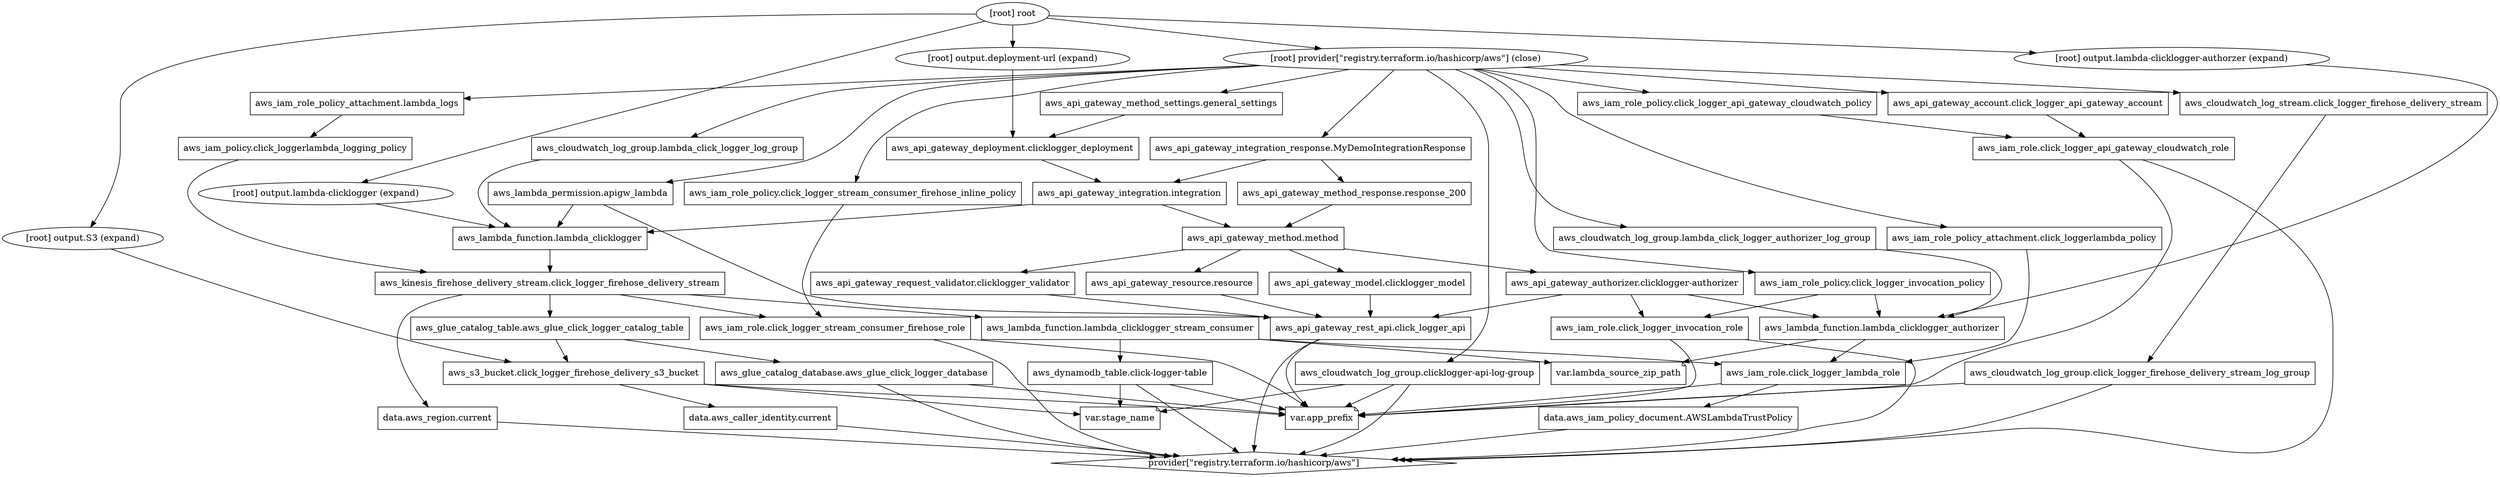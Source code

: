 digraph {
	compound = "true"
	newrank = "true"
	subgraph "root" {
		"[root] aws_api_gateway_account.click_logger_api_gateway_account (expand)" [label = "aws_api_gateway_account.click_logger_api_gateway_account", shape = "box"]
		"[root] aws_api_gateway_authorizer.clicklogger-authorizer (expand)" [label = "aws_api_gateway_authorizer.clicklogger-authorizer", shape = "box"]
		"[root] aws_api_gateway_deployment.clicklogger_deployment (expand)" [label = "aws_api_gateway_deployment.clicklogger_deployment", shape = "box"]
		"[root] aws_api_gateway_integration.integration (expand)" [label = "aws_api_gateway_integration.integration", shape = "box"]
		"[root] aws_api_gateway_integration_response.MyDemoIntegrationResponse (expand)" [label = "aws_api_gateway_integration_response.MyDemoIntegrationResponse", shape = "box"]
		"[root] aws_api_gateway_method.method (expand)" [label = "aws_api_gateway_method.method", shape = "box"]
		"[root] aws_api_gateway_method_response.response_200 (expand)" [label = "aws_api_gateway_method_response.response_200", shape = "box"]
		"[root] aws_api_gateway_method_settings.general_settings (expand)" [label = "aws_api_gateway_method_settings.general_settings", shape = "box"]
		"[root] aws_api_gateway_model.clicklogger_model (expand)" [label = "aws_api_gateway_model.clicklogger_model", shape = "box"]
		"[root] aws_api_gateway_request_validator.clicklogger_validator (expand)" [label = "aws_api_gateway_request_validator.clicklogger_validator", shape = "box"]
		"[root] aws_api_gateway_resource.resource (expand)" [label = "aws_api_gateway_resource.resource", shape = "box"]
		"[root] aws_api_gateway_rest_api.click_logger_api (expand)" [label = "aws_api_gateway_rest_api.click_logger_api", shape = "box"]
		"[root] aws_cloudwatch_log_group.click_logger_firehose_delivery_stream_log_group (expand)" [label = "aws_cloudwatch_log_group.click_logger_firehose_delivery_stream_log_group", shape = "box"]
		"[root] aws_cloudwatch_log_group.clicklogger-api-log-group (expand)" [label = "aws_cloudwatch_log_group.clicklogger-api-log-group", shape = "box"]
		"[root] aws_cloudwatch_log_group.lambda_click_logger_authorizer_log_group (expand)" [label = "aws_cloudwatch_log_group.lambda_click_logger_authorizer_log_group", shape = "box"]
		"[root] aws_cloudwatch_log_group.lambda_click_logger_log_group (expand)" [label = "aws_cloudwatch_log_group.lambda_click_logger_log_group", shape = "box"]
		"[root] aws_cloudwatch_log_stream.click_logger_firehose_delivery_stream (expand)" [label = "aws_cloudwatch_log_stream.click_logger_firehose_delivery_stream", shape = "box"]
		"[root] aws_dynamodb_table.click-logger-table (expand)" [label = "aws_dynamodb_table.click-logger-table", shape = "box"]
		"[root] aws_glue_catalog_database.aws_glue_click_logger_database (expand)" [label = "aws_glue_catalog_database.aws_glue_click_logger_database", shape = "box"]
		"[root] aws_glue_catalog_table.aws_glue_click_logger_catalog_table (expand)" [label = "aws_glue_catalog_table.aws_glue_click_logger_catalog_table", shape = "box"]
		"[root] aws_iam_policy.click_loggerlambda_logging_policy (expand)" [label = "aws_iam_policy.click_loggerlambda_logging_policy", shape = "box"]
		"[root] aws_iam_role.click_logger_api_gateway_cloudwatch_role (expand)" [label = "aws_iam_role.click_logger_api_gateway_cloudwatch_role", shape = "box"]
		"[root] aws_iam_role.click_logger_invocation_role (expand)" [label = "aws_iam_role.click_logger_invocation_role", shape = "box"]
		"[root] aws_iam_role.click_logger_lambda_role (expand)" [label = "aws_iam_role.click_logger_lambda_role", shape = "box"]
		"[root] aws_iam_role.click_logger_stream_consumer_firehose_role (expand)" [label = "aws_iam_role.click_logger_stream_consumer_firehose_role", shape = "box"]
		"[root] aws_iam_role_policy.click_logger_api_gateway_cloudwatch_policy (expand)" [label = "aws_iam_role_policy.click_logger_api_gateway_cloudwatch_policy", shape = "box"]
		"[root] aws_iam_role_policy.click_logger_invocation_policy (expand)" [label = "aws_iam_role_policy.click_logger_invocation_policy", shape = "box"]
		"[root] aws_iam_role_policy.click_logger_stream_consumer_firehose_inline_policy (expand)" [label = "aws_iam_role_policy.click_logger_stream_consumer_firehose_inline_policy", shape = "box"]
		"[root] aws_iam_role_policy_attachment.click_loggerlambda_policy (expand)" [label = "aws_iam_role_policy_attachment.click_loggerlambda_policy", shape = "box"]
		"[root] aws_iam_role_policy_attachment.lambda_logs (expand)" [label = "aws_iam_role_policy_attachment.lambda_logs", shape = "box"]
		"[root] aws_kinesis_firehose_delivery_stream.click_logger_firehose_delivery_stream (expand)" [label = "aws_kinesis_firehose_delivery_stream.click_logger_firehose_delivery_stream", shape = "box"]
		"[root] aws_lambda_function.lambda_clicklogger (expand)" [label = "aws_lambda_function.lambda_clicklogger", shape = "box"]
		"[root] aws_lambda_function.lambda_clicklogger_authorizer (expand)" [label = "aws_lambda_function.lambda_clicklogger_authorizer", shape = "box"]
		"[root] aws_lambda_function.lambda_clicklogger_stream_consumer (expand)" [label = "aws_lambda_function.lambda_clicklogger_stream_consumer", shape = "box"]
		"[root] aws_lambda_permission.apigw_lambda (expand)" [label = "aws_lambda_permission.apigw_lambda", shape = "box"]
		"[root] aws_s3_bucket.click_logger_firehose_delivery_s3_bucket (expand)" [label = "aws_s3_bucket.click_logger_firehose_delivery_s3_bucket", shape = "box"]
		"[root] data.aws_caller_identity.current (expand)" [label = "data.aws_caller_identity.current", shape = "box"]
		"[root] data.aws_iam_policy_document.AWSLambdaTrustPolicy (expand)" [label = "data.aws_iam_policy_document.AWSLambdaTrustPolicy", shape = "box"]
		"[root] data.aws_region.current (expand)" [label = "data.aws_region.current", shape = "box"]
		"[root] provider[\"registry.terraform.io/hashicorp/aws\"]" [label = "provider[\"registry.terraform.io/hashicorp/aws\"]", shape = "diamond"]
		"[root] var.app_prefix" [label = "var.app_prefix", shape = "note"]
		"[root] var.lambda_source_zip_path" [label = "var.lambda_source_zip_path", shape = "note"]
		"[root] var.stage_name" [label = "var.stage_name", shape = "note"]
		"[root] aws_api_gateway_account.click_logger_api_gateway_account (expand)" -> "[root] aws_iam_role.click_logger_api_gateway_cloudwatch_role (expand)"
		"[root] aws_api_gateway_authorizer.clicklogger-authorizer (expand)" -> "[root] aws_api_gateway_rest_api.click_logger_api (expand)"
		"[root] aws_api_gateway_authorizer.clicklogger-authorizer (expand)" -> "[root] aws_iam_role.click_logger_invocation_role (expand)"
		"[root] aws_api_gateway_authorizer.clicklogger-authorizer (expand)" -> "[root] aws_lambda_function.lambda_clicklogger_authorizer (expand)"
		"[root] aws_api_gateway_deployment.clicklogger_deployment (expand)" -> "[root] aws_api_gateway_integration.integration (expand)"
		"[root] aws_api_gateway_integration.integration (expand)" -> "[root] aws_api_gateway_method.method (expand)"
		"[root] aws_api_gateway_integration.integration (expand)" -> "[root] aws_lambda_function.lambda_clicklogger (expand)"
		"[root] aws_api_gateway_integration_response.MyDemoIntegrationResponse (expand)" -> "[root] aws_api_gateway_integration.integration (expand)"
		"[root] aws_api_gateway_integration_response.MyDemoIntegrationResponse (expand)" -> "[root] aws_api_gateway_method_response.response_200 (expand)"
		"[root] aws_api_gateway_method.method (expand)" -> "[root] aws_api_gateway_authorizer.clicklogger-authorizer (expand)"
		"[root] aws_api_gateway_method.method (expand)" -> "[root] aws_api_gateway_model.clicklogger_model (expand)"
		"[root] aws_api_gateway_method.method (expand)" -> "[root] aws_api_gateway_request_validator.clicklogger_validator (expand)"
		"[root] aws_api_gateway_method.method (expand)" -> "[root] aws_api_gateway_resource.resource (expand)"
		"[root] aws_api_gateway_method_response.response_200 (expand)" -> "[root] aws_api_gateway_method.method (expand)"
		"[root] aws_api_gateway_method_settings.general_settings (expand)" -> "[root] aws_api_gateway_deployment.clicklogger_deployment (expand)"
		"[root] aws_api_gateway_model.clicklogger_model (expand)" -> "[root] aws_api_gateway_rest_api.click_logger_api (expand)"
		"[root] aws_api_gateway_request_validator.clicklogger_validator (expand)" -> "[root] aws_api_gateway_rest_api.click_logger_api (expand)"
		"[root] aws_api_gateway_resource.resource (expand)" -> "[root] aws_api_gateway_rest_api.click_logger_api (expand)"
		"[root] aws_api_gateway_rest_api.click_logger_api (expand)" -> "[root] provider[\"registry.terraform.io/hashicorp/aws\"]"
		"[root] aws_api_gateway_rest_api.click_logger_api (expand)" -> "[root] var.app_prefix"
		"[root] aws_cloudwatch_log_group.click_logger_firehose_delivery_stream_log_group (expand)" -> "[root] provider[\"registry.terraform.io/hashicorp/aws\"]"
		"[root] aws_cloudwatch_log_group.click_logger_firehose_delivery_stream_log_group (expand)" -> "[root] var.app_prefix"
		"[root] aws_cloudwatch_log_group.clicklogger-api-log-group (expand)" -> "[root] provider[\"registry.terraform.io/hashicorp/aws\"]"
		"[root] aws_cloudwatch_log_group.clicklogger-api-log-group (expand)" -> "[root] var.app_prefix"
		"[root] aws_cloudwatch_log_group.clicklogger-api-log-group (expand)" -> "[root] var.stage_name"
		"[root] aws_cloudwatch_log_group.lambda_click_logger_authorizer_log_group (expand)" -> "[root] aws_lambda_function.lambda_clicklogger_authorizer (expand)"
		"[root] aws_cloudwatch_log_group.lambda_click_logger_log_group (expand)" -> "[root] aws_lambda_function.lambda_clicklogger (expand)"
		"[root] aws_cloudwatch_log_stream.click_logger_firehose_delivery_stream (expand)" -> "[root] aws_cloudwatch_log_group.click_logger_firehose_delivery_stream_log_group (expand)"
		"[root] aws_dynamodb_table.click-logger-table (expand)" -> "[root] provider[\"registry.terraform.io/hashicorp/aws\"]"
		"[root] aws_dynamodb_table.click-logger-table (expand)" -> "[root] var.app_prefix"
		"[root] aws_dynamodb_table.click-logger-table (expand)" -> "[root] var.stage_name"
		"[root] aws_glue_catalog_database.aws_glue_click_logger_database (expand)" -> "[root] provider[\"registry.terraform.io/hashicorp/aws\"]"
		"[root] aws_glue_catalog_database.aws_glue_click_logger_database (expand)" -> "[root] var.app_prefix"
		"[root] aws_glue_catalog_table.aws_glue_click_logger_catalog_table (expand)" -> "[root] aws_glue_catalog_database.aws_glue_click_logger_database (expand)"
		"[root] aws_glue_catalog_table.aws_glue_click_logger_catalog_table (expand)" -> "[root] aws_s3_bucket.click_logger_firehose_delivery_s3_bucket (expand)"
		"[root] aws_iam_policy.click_loggerlambda_logging_policy (expand)" -> "[root] aws_kinesis_firehose_delivery_stream.click_logger_firehose_delivery_stream (expand)"
		"[root] aws_iam_role.click_logger_api_gateway_cloudwatch_role (expand)" -> "[root] provider[\"registry.terraform.io/hashicorp/aws\"]"
		"[root] aws_iam_role.click_logger_api_gateway_cloudwatch_role (expand)" -> "[root] var.app_prefix"
		"[root] aws_iam_role.click_logger_invocation_role (expand)" -> "[root] provider[\"registry.terraform.io/hashicorp/aws\"]"
		"[root] aws_iam_role.click_logger_invocation_role (expand)" -> "[root] var.app_prefix"
		"[root] aws_iam_role.click_logger_lambda_role (expand)" -> "[root] data.aws_iam_policy_document.AWSLambdaTrustPolicy (expand)"
		"[root] aws_iam_role.click_logger_lambda_role (expand)" -> "[root] var.app_prefix"
		"[root] aws_iam_role.click_logger_stream_consumer_firehose_role (expand)" -> "[root] provider[\"registry.terraform.io/hashicorp/aws\"]"
		"[root] aws_iam_role.click_logger_stream_consumer_firehose_role (expand)" -> "[root] var.app_prefix"
		"[root] aws_iam_role_policy.click_logger_api_gateway_cloudwatch_policy (expand)" -> "[root] aws_iam_role.click_logger_api_gateway_cloudwatch_role (expand)"
		"[root] aws_iam_role_policy.click_logger_invocation_policy (expand)" -> "[root] aws_iam_role.click_logger_invocation_role (expand)"
		"[root] aws_iam_role_policy.click_logger_invocation_policy (expand)" -> "[root] aws_lambda_function.lambda_clicklogger_authorizer (expand)"
		"[root] aws_iam_role_policy.click_logger_stream_consumer_firehose_inline_policy (expand)" -> "[root] aws_iam_role.click_logger_stream_consumer_firehose_role (expand)"
		"[root] aws_iam_role_policy_attachment.click_loggerlambda_policy (expand)" -> "[root] aws_iam_role.click_logger_lambda_role (expand)"
		"[root] aws_iam_role_policy_attachment.lambda_logs (expand)" -> "[root] aws_iam_policy.click_loggerlambda_logging_policy (expand)"
		"[root] aws_kinesis_firehose_delivery_stream.click_logger_firehose_delivery_stream (expand)" -> "[root] aws_glue_catalog_table.aws_glue_click_logger_catalog_table (expand)"
		"[root] aws_kinesis_firehose_delivery_stream.click_logger_firehose_delivery_stream (expand)" -> "[root] aws_iam_role.click_logger_stream_consumer_firehose_role (expand)"
		"[root] aws_kinesis_firehose_delivery_stream.click_logger_firehose_delivery_stream (expand)" -> "[root] aws_lambda_function.lambda_clicklogger_stream_consumer (expand)"
		"[root] aws_kinesis_firehose_delivery_stream.click_logger_firehose_delivery_stream (expand)" -> "[root] data.aws_region.current (expand)"
		"[root] aws_lambda_function.lambda_clicklogger (expand)" -> "[root] aws_kinesis_firehose_delivery_stream.click_logger_firehose_delivery_stream (expand)"
		"[root] aws_lambda_function.lambda_clicklogger_authorizer (expand)" -> "[root] aws_iam_role.click_logger_lambda_role (expand)"
		"[root] aws_lambda_function.lambda_clicklogger_authorizer (expand)" -> "[root] var.lambda_source_zip_path"
		"[root] aws_lambda_function.lambda_clicklogger_stream_consumer (expand)" -> "[root] aws_dynamodb_table.click-logger-table (expand)"
		"[root] aws_lambda_function.lambda_clicklogger_stream_consumer (expand)" -> "[root] aws_iam_role.click_logger_lambda_role (expand)"
		"[root] aws_lambda_function.lambda_clicklogger_stream_consumer (expand)" -> "[root] var.lambda_source_zip_path"
		"[root] aws_lambda_permission.apigw_lambda (expand)" -> "[root] aws_api_gateway_rest_api.click_logger_api (expand)"
		"[root] aws_lambda_permission.apigw_lambda (expand)" -> "[root] aws_lambda_function.lambda_clicklogger (expand)"
		"[root] aws_s3_bucket.click_logger_firehose_delivery_s3_bucket (expand)" -> "[root] data.aws_caller_identity.current (expand)"
		"[root] aws_s3_bucket.click_logger_firehose_delivery_s3_bucket (expand)" -> "[root] var.app_prefix"
		"[root] aws_s3_bucket.click_logger_firehose_delivery_s3_bucket (expand)" -> "[root] var.stage_name"
		"[root] data.aws_caller_identity.current (expand)" -> "[root] provider[\"registry.terraform.io/hashicorp/aws\"]"
		"[root] data.aws_iam_policy_document.AWSLambdaTrustPolicy (expand)" -> "[root] provider[\"registry.terraform.io/hashicorp/aws\"]"
		"[root] data.aws_region.current (expand)" -> "[root] provider[\"registry.terraform.io/hashicorp/aws\"]"
		"[root] output.S3 (expand)" -> "[root] aws_s3_bucket.click_logger_firehose_delivery_s3_bucket (expand)"
		"[root] output.deployment-url (expand)" -> "[root] aws_api_gateway_deployment.clicklogger_deployment (expand)"
		"[root] output.lambda-clicklogger (expand)" -> "[root] aws_lambda_function.lambda_clicklogger (expand)"
		"[root] output.lambda-clicklogger-authorzer (expand)" -> "[root] aws_lambda_function.lambda_clicklogger_authorizer (expand)"
		"[root] provider[\"registry.terraform.io/hashicorp/aws\"] (close)" -> "[root] aws_api_gateway_account.click_logger_api_gateway_account (expand)"
		"[root] provider[\"registry.terraform.io/hashicorp/aws\"] (close)" -> "[root] aws_api_gateway_integration_response.MyDemoIntegrationResponse (expand)"
		"[root] provider[\"registry.terraform.io/hashicorp/aws\"] (close)" -> "[root] aws_api_gateway_method_settings.general_settings (expand)"
		"[root] provider[\"registry.terraform.io/hashicorp/aws\"] (close)" -> "[root] aws_cloudwatch_log_group.clicklogger-api-log-group (expand)"
		"[root] provider[\"registry.terraform.io/hashicorp/aws\"] (close)" -> "[root] aws_cloudwatch_log_group.lambda_click_logger_authorizer_log_group (expand)"
		"[root] provider[\"registry.terraform.io/hashicorp/aws\"] (close)" -> "[root] aws_cloudwatch_log_group.lambda_click_logger_log_group (expand)"
		"[root] provider[\"registry.terraform.io/hashicorp/aws\"] (close)" -> "[root] aws_cloudwatch_log_stream.click_logger_firehose_delivery_stream (expand)"
		"[root] provider[\"registry.terraform.io/hashicorp/aws\"] (close)" -> "[root] aws_iam_role_policy.click_logger_api_gateway_cloudwatch_policy (expand)"
		"[root] provider[\"registry.terraform.io/hashicorp/aws\"] (close)" -> "[root] aws_iam_role_policy.click_logger_invocation_policy (expand)"
		"[root] provider[\"registry.terraform.io/hashicorp/aws\"] (close)" -> "[root] aws_iam_role_policy.click_logger_stream_consumer_firehose_inline_policy (expand)"
		"[root] provider[\"registry.terraform.io/hashicorp/aws\"] (close)" -> "[root] aws_iam_role_policy_attachment.click_loggerlambda_policy (expand)"
		"[root] provider[\"registry.terraform.io/hashicorp/aws\"] (close)" -> "[root] aws_iam_role_policy_attachment.lambda_logs (expand)"
		"[root] provider[\"registry.terraform.io/hashicorp/aws\"] (close)" -> "[root] aws_lambda_permission.apigw_lambda (expand)"
		"[root] root" -> "[root] output.S3 (expand)"
		"[root] root" -> "[root] output.deployment-url (expand)"
		"[root] root" -> "[root] output.lambda-clicklogger (expand)"
		"[root] root" -> "[root] output.lambda-clicklogger-authorzer (expand)"
		"[root] root" -> "[root] provider[\"registry.terraform.io/hashicorp/aws\"] (close)"
	}
}

